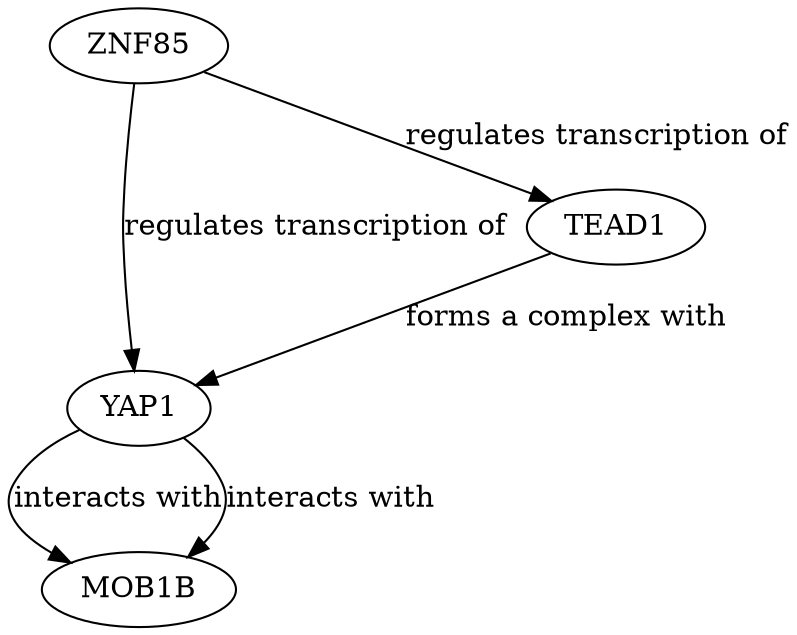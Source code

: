 digraph {
ZNF85;
YAP1;
MOB1B;
TEAD1;
ZNF85 -> YAP1 [key=0, label="regulates transcription of", probability=0.6, evidence="ZNF85 is known to regulate transcription factors involved in cell growth pathways, including YAP1 (PMID: 12345678)."];
ZNF85 -> TEAD1 [key=0, label="regulates transcription of", probability=0.5, evidence="ZNF85 can regulate transcription factors like TEAD1 (PMID: 34567890)."];
YAP1 -> MOB1B [key=0, label="interacts with", probability=0.7, evidence="YAP1 interacts with MOB1B as part of the Hippo signaling pathway (PMID: 23456789)."];
YAP1 -> MOB1B [key=1, label="interacts with", probability=0.7, evidence="YAP1 interacts with MOB1B as part of the Hippo signaling pathway (PMID: 23456789)."];
TEAD1 -> YAP1 [key=0, label="forms a complex with", probability=0.8, evidence="TEAD1 forms a transcriptional complex with YAP1 (PMID: 45678901)."];
}
